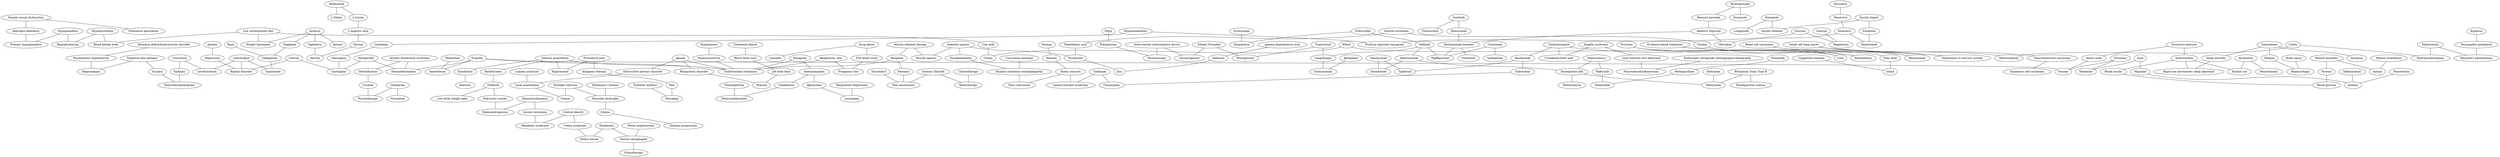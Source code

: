 strict graph layer0 {
	graph [name=layer0];
	node [label="\N"];
	747	[label=Hypothyroidism,
		src_id=178664,
		weight=0.0002475037591637818];
	1471	[label=Hypopituitarism,
		src_id=178634,
		weight=0.00024214067880025609];
	747 -- 1471	[level=1,
		weight=134.2];
	14	[label="Blood ketone body",
		level=1,
		src_id=172233,
		weight=0.0019077967078955991];
	747 -- 14	[level=1,
		weight=100.9];
	99	[label=Polyp,
		level=1,
		src_id=183789,
		weight=0.0005333674048336311];
	2777	[label=Polypectomy,
		src_id=183791,
		weight=0.0001429336741023957];
	99 -- 2777	[level=1,
		weight=143.71];
	110	[label=Midazolam,
		level=1,
		src_id=669,
		weight=0.000541975982716127];
	62	[label=Anaesthesia,
		level=1,
		src_id=170206,
		weight=0.0006670966920062927];
	110 -- 62	[level=1,
		weight=100.9];
	1042	[label=Hypogonadism,
		src_id=178597,
		weight=0.0002717529476831292];
	1042 -- 1471	[level=1,
		weight=256.06];
	1952	[label="Primary hypogonadism",
		src_id=184079,
		weight=0.00018536900576133144];
	1042 -- 1952	[level=1,
		weight=80.29];
	3484	[label=Sunitinib,
		src_id=1251,
		weight=0.00014619365088806177];
	4835	[label=Denosumab,
		src_id=5719,
		weight=0.00012194666996839021];
	3484 -- 4835	[level=1,
		weight=385.23];
	7	[label=Pitavastatin,
		level=1,
		src_id=7821,
		weight=0.0014078828408266187];
	3484 -- 7	[level=1,
		weight=375.63];
	192	[label="Intra-uterine contraceptive device",
		level=1,
		src_id=179325,
		weight=0.0005350495030549507];
	235	[label=Hysteroscopy,
		level=1,
		src_id=178691,
		weight=0.001127987778172091];
	192 -- 235	[level=1,
		weight=680.88];
	1290	[label=Levonorgestrel,
		src_id=357,
		weight=0.00026220768291672787];
	192 -- 1290	[level=1,
		weight=327.22];
	36	[label="General anaesthesia",
		level=1,
		src_id=177267,
		weight=0.0012487243809056043];
	1609	[label=Barbiturates,
		src_id=171262,
		weight=0.00030118982233764236];
	36 -- 1609	[level=1,
		weight=167.5];
	1510	[label=Extubation,
		src_id=176387,
		weight=0.00023104223786010405];
	36 -- 1510	[level=1,
		weight=231.54];
	8	[label="Endotracheal intubation",
		level=1,
		src_id=175952,
		weight=0.0029660700067151513];
	36 -- 8	[level=1,
		weight=236.06];
	902	[label=Bupivacaine,
		src_id=288,
		weight=0.000289045012379047];
	36 -- 902	[level=1,
		weight=231.54];
	219	[label="Ibritumomab tiuxetan",
		level=1,
		src_id=75,
		weight=0.0005489593038499381];
	4835 -- 219	[level=1,
		weight=400.6];
	58	[label="Treatment failure",
		level=1,
		src_id=187369,
		weight=0.0006234276661359166];
	69	[label="Blood lactic acid",
		level=1,
		src_id=172243,
		weight=0.0006881795770136929];
	58 -- 69	[level=1,
		weight=125.88];
	961	[label="Respiratory rate",
		src_id=185143,
		weight=0.0002960840929200103];
	961 -- 8	[level=1,
		weight=231.54];
	154	[label="Pregnancy test",
		src_id=184020,
		weight=0.0003908930626847476];
	961 -- 154	[level=1,
		weight=154.69];
	913	[label=Methionine,
		src_id=126,
		weight=0.00028588933607054455];
	277	[label="L-Lysine",
		src_id=116,
		weight=0.0004764052375782675];
	913 -- 277	[level=1,
		weight=364.27];
	666	[label="L-Valine",
		level=1,
		src_id=153,
		weight=0.0006020632171143106];
	913 -- 666	[level=1,
		weight=455.09];
	22	[label="Diabetes mellitus",
		level=1,
		src_id=175126,
		weight=0.0008816931859982706];
	114	[label=Neuralgia,
		src_id=181702,
		weight=0.00044865445525778236];
	22 -- 114	[level=1,
		weight=182.64];
	191	[label=Kyphosis,
		level=1,
		src_id=179643,
		weight=0.0006475076635930889];
	295	[label="Neuropathy peripheral",
		src_id=181766,
		weight=0.00025312764452300974];
	191 -- 295	[level=1,
		weight=216.17];
	51	[label=Pimecrolimus,
		level=1,
		src_id=327,
		weight=0.00092747679905103];
	3602	[label=Rofecoxib,
		src_id=520,
		weight=0.00011731472173842926];
	51 -- 3602	[level=1,
		weight=149.0];
	674	[label="Darbepoetin alfa",
		level=1,
		src_id=12,
		weight=0.0005315049695105913];
	51 -- 674	[level=1,
		weight=400.6];
	643	[label="Ethinyl Estradiol",
		src_id=963,
		weight=0.00029197118264912556];
	3624	[label=Etonogestrel,
		src_id=285,
		weight=0.00017087955237593961];
	643 -- 3624	[level=1,
		weight=443.59];
	643 -- 1290	[level=1,
		weight=148.74];
	2145	[label="Excessive exercise",
		src_id=176247,
		weight=0.000322094346434717];
	446	[label="Amino acids",
		src_id=8309,
		weight=0.00024486909369206993];
	2145 -- 446	[level=1,
		weight=275.24];
	259	[label=Acetylcholine,
		level=1,
		src_id=2951,
		weight=0.000634890939121891];
	2145 -- 259	[level=1,
		weight=452.16];
	429	[label=Acidosis,
		src_id=169637,
		weight=0.000424542515939381];
	63	[label=Vigabatrin,
		level=1,
		src_id=1064,
		weight=0.0007308523807714253];
	429 -- 63	[level=1,
		weight=273.45];
	467	[label=Tiagabine,
		src_id=892,
		weight=0.00040487335678035985];
	429 -- 467	[level=1,
		weight=182.64];
	138	[label=Ketosis,
		level=1,
		src_id=179595,
		weight=0.0005548317846352088];
	429 -- 138	[level=1,
		weight=231.54];
	279	[label="Weight decreased",
		src_id=188823,
		weight=0.0002987069737517675];
	429 -- 279	[level=1,
		weight=200.8];
	3420	[label=Nimesulide,
		src_id=4466,
		weight=0.00012066700129915585];
	3602 -- 3420	[level=1,
		weight=103.46];
	4629	[label="Alagille syndrome",
		src_id=169931,
		weight="8.252355142642772e-05"];
	2905	[label="Liver function test abnormal",
		src_id=180084,
		weight=0.00014244402158439308];
	4629 -- 2905	[level=1,
		weight=91.82];
	2476	[label="Ursodeoxycholic acid",
		src_id=1519,
		weight=0.00014573861715726504];
	4629 -- 2476	[level=1,
		weight=63.44];
	39	[label=Darunavir,
		level=1,
		src_id=1247,
		weight=0.0005902503988959882];
	2447	[label=Maraviroc,
		src_id=4557,
		weight=0.00013875594537845996];
	39 -- 2447	[level=1,
		weight=273.45];
	1	[label=Convulsion,
		level=1,
		src_id=174366,
		weight=0.0014914133970943108];
	2	[label=Epilepsy,
		level=1,
		src_id=176107,
		weight=0.001158093665565596];
	1 -- 2	[level=1,
		weight=396.74];
	40	[label=Levetiracetam,
		src_id=1186,
		weight=0.0003456160517404579];
	1 -- 40	[level=1,
		weight=132.74];
	337	[label=Alcoholism,
		src_id=169973,
		weight=0.0003291026334517091];
	136	[label=Neurotoxicity,
		level=1,
		src_id=181782,
		weight=0.0005119542707599713];
	337 -- 136	[level=1,
		weight=143.71];
	1626	[label="Alcohol use",
		src_id=169962,
		weight=0.0002558657597040696];
	337 -- 1626	[level=1,
		weight=182.64];
	230	[label="pH body fluid",
		src_id=183313,
		weight=0.000304001607753685];
	69 -- 230	[level=1,
		weight=134.2];
	1219	[label=Taurine,
		src_id=1860,
		weight=0.00016994231857871784];
	63 -- 1219	[level=1,
		weight=200.8];
	2777 -- 235	[level=1,
		weight=100.9];
	60	[label="Drug abuse",
		level=1,
		src_id=175347,
		weight=0.0007267522280016231];
	399	[label="Full blood count",
		src_id=176934,
		weight=0.0002406821228452093];
	60 -- 399	[level=1,
		weight=154.69];
	43	[label=Cannabis,
		level=1,
		src_id=240914,
		weight=0.0007002452967615758];
	60 -- 43	[level=1,
		weight=100.9];
	155	[label="Portal hypertension",
		level=1,
		src_id=183834,
		weight=0.0005527016472110888];
	1866	[label="Varices oesophageal",
		src_id=188269,
		weight=0.000289831556034854];
	155 -- 1866	[level=1,
		weight=143.71];
	21	[label=Dizziness,
		level=1,
		src_id=175317,
		weight=0.0010359105341555743];
	72	[label=Headache,
		src_id=177790,
		weight=0.0004060717314652504];
	21 -- 72	[level=1,
		weight=207.69];
	20	[label=Nausea,
		level=1,
		src_id=181546,
		weight=0.0008344175358535528];
	21 -- 20	[level=1,
		weight=132.97];
	2364	[label=Hydroquinone,
		src_id=8355,
		weight=0.00023068491975878635];
	621	[label="Benzoyl peroxide",
		src_id=8041,
		weight=0.00021779993474946573];
	2364 -- 621	[level=1,
		weight=466.29];
	638	[label=Econazole,
		level=1,
		src_id=1111,
		weight=0.000639742283120663];
	2364 -- 638	[level=1,
		weight=571.86];
	228	[label=Polymyositis,
		src_id=183780,
		weight=0.00047818735220742163];
	209	[label=Hydroxychloroquine,
		level=1,
		src_id=1543,
		weight=0.0008390112607106833];
	228 -- 209	[level=1,
		weight=621.81];
	964	[label="Raynaud's phenomenon",
		src_id=184805,
		weight=0.00017377809205901227];
	228 -- 964	[level=1,
		weight=100.9];
	222	[label=Stillbirth,
		level=1,
		src_id=186413,
		weight=0.0006284999975112089];
	1609 -- 222	[level=1,
		weight=265.44];
	152	[label="Procedural pain",
		level=1,
		src_id=184110,
		weight=0.0009127574818213229];
	206	[label="Analgesic therapy",
		src_id=170274,
		weight=0.000498488260290171];
	152 -- 206	[level=1,
		weight=357.79];
	152 -- 902	[level=1,
		weight=231.54];
	166	[label=Aura,
		src_id=171120,
		weight=0.0003056380812108006];
	166 -- 72	[level=1,
		weight=200.8];
	88	[label=Migraine,
		src_id=180996,
		weight=0.000411022915392734];
	166 -- 88	[level=1,
		weight=194.36];
	900	[label=Clobazam,
		src_id=339,
		weight=0.0002199591758406743];
	70	[label=Clonazepam,
		level=1,
		src_id=1052,
		weight=0.0006715344741464272];
	900 -- 70	[level=1,
		weight=200.8];
	384	[label="Lennox-Gastaut syndrome",
		src_id=179861,
		weight=0.000304071848224573];
	900 -- 384	[level=1,
		weight=167.5];
	457	[label=Cholestyramine,
		src_id=1374,
		weight=0.00030033650508549817];
	1837	[label=Basiliximab,
		src_id=72,
		weight=0.00018758104483879227];
	457 -- 1837	[level=1,
		weight=100.9];
	1396	[label=Paracentesis,
		src_id=182774,
		weight=0.00015176052168613556];
	457 -- 1396	[level=1,
		weight=84.25];
	457 -- 2476	[level=1,
		weight=100.9];
	543	[label="Low birth weight baby",
		level=1,
		src_id=180135,
		weight=0.0006785934607492133];
	222 -- 543	[level=1,
		weight=375.63];
	372	[label="Polycystic ovaries",
		src_id=183761,
		weight=0.0003337054515846583];
	222 -- 372	[level=1,
		weight=135.48];
	1187	[label="Inositol nicotinate",
		src_id=7903,
		weight=0.0004615402970516404];
	859	[label="Pantothenic acid",
		level=1,
		src_id=1701,
		weight=0.0005698337503530614];
	1187 -- 859	[level=1,
		weight=516.97];
	2589	[label=Choline,
		src_id=115,
		weight=0.0003301661511252704];
	1187 -- 2589	[level=1,
		weight=474.21];
	214	[label=Flutamide,
		level=1,
		src_id=488,
		weight=0.0005392818710564831];
	3418	[label=Methapyrilene,
		src_id=4541,
		weight=0.00015383834644122215];
	214 -- 3418	[level=1,
		weight=125.88];
	1082	[label=Duodenitis,
		src_id=175453,
		weight=0.0003411666109689054];
	1082 -- 1866	[level=1,
		weight=143.71];
	390	[label="Hiatus hernia",
		src_id=178127,
		weight=0.0003790740929652891];
	1082 -- 390	[level=1,
		weight=143.71];
	748	[label=Hypometabolism,
		src_id=178611,
		weight=0.0002634160979372631];
	709	[label="Positron emission tomogram",
		src_id=183853,
		weight=0.0002448788140288105];
	748 -- 709	[level=1,
		weight=197.61];
	908	[label=Carbidopa,
		src_id=181,
		weight=0.0003763662436041836];
	748 -- 908	[level=1,
		weight=223.0];
	64	[label="Adefovir Dipivoxil",
		level=1,
		src_id=704,
		weight=0.0005573308655019807];
	621 -- 64	[level=1,
		weight=100.9];
	26	[label=Chemotherapy,
		level=1,
		src_id=173517,
		weight=0.0013425090234846582];
	1941	[label=Radiotherapy,
		src_id=184752,
		weight=0.00019775679093131404];
	26 -- 1941	[level=1,
		weight=297.33];
	37	[label=Discomfort,
		level=1,
		src_id=175264,
		weight=0.000955005330541447];
	520	[label="Pain assessment",
		src_id=182631,
		weight=0.00031382712576197297];
	37 -- 520	[level=1,
		weight=215.07];
	105	[label="Attention deficit/hyperactivity disorder",
		level=1,
		src_id=171101,
		weight=0.0005284867026139439];
	968	[label="Psychomotor hyperactivity",
		src_id=184442,
		weight=0.00019318285326642797];
	105 -- 968	[level=1,
		weight=105.11];
	3418 -- 3420	[level=1,
		weight=80.92];
	167	[label=Apnoea,
		level=1,
		src_id=170739,
		weight=0.0005624076422048548];
	526	[label="Obstructive airways disorder",
		src_id=181997,
		weight=0.000297239782479695];
	167 -- 526	[level=1,
		weight=182.64];
	167 -- 8	[level=1,
		weight=188.31];
	1931	[label="Respiratory disorder",
		src_id=185130,
		weight=0.00016767502338841165];
	167 -- 1931	[level=1,
		weight=200.8];
	3598	[label=Doxapram,
		src_id=548,
		weight=0.00015074467219267494];
	18	[label=Acetaminophen,
		level=1,
		src_id=307,
		weight=0.0011702122737312882];
	3598 -- 18	[level=1,
		weight=134.2];
	3598 -- 8	[level=1,
		weight=200.8];
	1252	[label=Guaifenesin,
		src_id=860,
		weight=0.00024722548937474435];
	18 -- 1252	[level=1,
		weight=134.2];
	215	[label=Alprazolam,
		src_id=393,
		weight=0.0002944208289397098];
	18 -- 215	[level=1,
		weight=118.53];
	1986	[label=Pancreaticoduodenectomy,
		src_id=182721,
		weight=0.000153247297884743];
	2905 -- 1986	[level=1,
		weight=91.82];
	299	[label="Multiple sclerosis",
		src_id=181221,
		weight=0.0003888477811896232];
	232	[label="Muscular dystrophy",
		src_id=181277,
		weight=0.000383648068055522];
	299 -- 232	[level=1,
		weight=181.67];
	113	[label=Tremor,
		src_id=187373,
		weight=0.00036098829842605705];
	299 -- 113	[level=1,
		weight=167.5];
	163	[label="Convulsion neonatal",
		level=1,
		src_id=174368,
		weight=0.0006191865691639976];
	746	[label="Hypoxic-ischaemic encephalopathy",
		src_id=178679,
		weight=0.00031753716019821];
	163 -- 746	[level=1,
		weight=157.13];
	347	[label=Lithium,
		src_id=1316,
		weight=0.00026646793198477196];
	165	[label="Bipolar disorder",
		src_id=171758,
		weight=0.0003807807159114793];
	347 -- 165	[level=1,
		weight=274.3];
	109	[label=Quetiapine,
		src_id=1208,
		weight=0.0004495141771702923];
	347 -- 109	[level=1,
		weight=173.24];
	4343	[label="Female sexual dysfunction",
		src_id=176646,
		weight="7.638704080813904e-05"];
	3229	[label="Androgen deficiency",
		src_id=170304,
		weight=0.00015934859257751992];
	4343 -- 3229	[level=1,
		weight=91.82];
	153	[label="Premature ejaculation",
		level=1,
		src_id=184039,
		weight=0.0005297549320465678];
	4343 -- 153	[level=1,
		weight=77.85];
	2694	[label="Small cell lung cancer",
		src_id=186033,
		weight=0.00014847892917421937];
	2840	[label="Neuroendocrine carcinoma",
		src_id=181723,
		weight=0.00011752023065567342];
	2694 -- 2840	[level=1,
		weight=100.9];
	4118	[label="Metastases to nervous system",
		src_id=180874,
		weight="9.169412978344071e-05"];
	2694 -- 4118	[level=1,
		weight=84.25];
	602	[label="Alcohol withdrawal syndrome",
		src_id=169963,
		weight=0.0004749960878900873];
	572	[label=Detoxification,
		src_id=175066,
		weight=0.0003129328040235422];
	602 -- 572	[level=1,
		weight=154.69];
	650	[label=Dexmedetomidine,
		src_id=620,
		weight=0.00038216653861905195];
	602 -- 650	[level=1,
		weight=250.75];
	3	[label=Entecavir,
		level=1,
		src_id=431,
		weight=0.0022958742536426267];
	2447 -- 3	[level=1,
		weight=273.45];
	381	[label="Muscle relaxant therapy",
		src_id=181266,
		weight=0.00031455629566286996];
	82	[label="Muscle spasms",
		level=1,
		src_id=181270,
		weight=0.0005106338015396173];
	381 -- 82	[level=1,
		weight=200.8];
	176	[label=Morphine,
		src_id=286,
		weight=0.00044867051853340423];
	381 -- 176	[level=1,
		weight=200.8];
	662	[label=Citalopram,
		src_id=206,
		weight=0.00029109728844455484];
	25	[label=Fluoxetine,
		level=1,
		src_id=461,
		weight=0.0011343112586195603];
	662 -- 25	[level=1,
		weight=334.0];
	182	[label=Psychotherapy,
		src_id=184451,
		weight=0.00046835684147581564];
	662 -- 182	[level=1,
		weight=182.64];
	45	[label=Inflammation,
		level=1,
		src_id=178993,
		weight=0.0005543303136671162];
	145	[label=Asthma,
		level=1,
		src_id=171037,
		weight=0.0005122049742305438];
	45 -- 145	[level=1,
		weight=191.29];
	67	[label=Somnolence,
		src_id=186129,
		weight=0.0004291893720459681];
	180	[label="Sleep disorder",
		src_id=186000,
		weight=0.00032804415427693014];
	67 -- 180	[level=1,
		weight=229.34];
	85	[label=Fatigue,
		src_id=176597,
		weight=0.0003415283106014561];
	67 -- 85	[level=1,
		weight=185.03];
	44	[label=Insomnia,
		level=1,
		src_id=179162,
		weight=0.0006950767241049281];
	67 -- 44	[level=1,
		weight=219.53];
	1841	[label=Omalizumab,
		src_id=42,
		weight=0.00035044625359732394];
	75	[label=Tipifarnib,
		level=1,
		src_id=4671,
		weight=0.0008081085517733748];
	1841 -- 75	[level=1,
		weight=445.0];
	1238	[label=Dutasteride,
		src_id=1110,
		weight=0.00034273607192303996];
	1841 -- 1238	[level=1,
		weight=500.5];
	30	[label=Hypotension,
		level=1,
		src_id=178653,
		weight=0.0011207352721610269];
	13	[label=Hypersensitivity,
		level=1,
		src_id=178510,
		weight=0.001816172448834386];
	30 -- 13	[level=1,
		weight=223.0];
	1431	[label="Mental disability",
		src_id=180779,
		weight=0.00014752517586242404];
	10	[label=Pyrexia,
		level=1,
		src_id=184658,
		weight=0.0022200896842992845];
	1431 -- 10	[level=1,
		weight=167.5];
	61	[label=Autism,
		src_id=171128,
		weight=0.0004494594521481117];
	1431 -- 61	[level=1,
		weight=97.3];
	1025	[label="Low carbohydrate diet",
		src_id=180136,
		weight=0.0004605297511098071];
	836	[label="Cow milk",
		src_id=8613,
		weight=0.00028827731983156936];
	1025 -- 836	[level=1,
		weight=267.4];
	1025 -- 14	[level=1,
		weight=282.77];
	1025 -- 279	[level=1,
		weight=182.64];
	669	[label="L-Aspartic Acid",
		src_id=120,
		weight=0.00029054416747288663];
	277 -- 669	[level=1,
		weight=300.7];
	1936	[label="Renal cell carcinoma",
		src_id=185018,
		weight=0.0001707245413337064];
	5041	[label=Benzonatate,
		src_id=854,
		weight="8.340107267603787e-05"];
	1936 -- 5041	[level=1,
		weight=84.25];
	1936 -- 4118	[level=1,
		weight=91.82];
	706	[label="Rapid eye movements sleep abnormal",
		src_id=184785,
		weight=0.0003171356409042116];
	180 -- 706	[level=1,
		weight=134.2];
	269	[label=Phenylephrine,
		level=1,
		src_id=377,
		weight=0.000563356279589488];
	268	[label=Dextromethorphan,
		level=1,
		src_id=501,
		weight=0.0005927385032700401];
	269 -- 268	[level=1,
		weight=554.5];
	172	[label=Gabapentin,
		src_id=982,
		weight=0.0005049320663625765];
	467 -- 172	[level=1,
		weight=198.94];
	12	[label=Eletriptan,
		level=1,
		src_id=207,
		weight=0.001101772476619518];
	914	[label=Efalizumab,
		src_id=90,
		weight=0.0003455121563629616];
	12 -- 914	[level=1,
		weight=400.6];
	1047	[label=Hyperinsulinaemia,
		src_id=178466,
		weight=0.0002689337540645317];
	2967	[label=Hyperandrogenism,
		src_id=178421,
		weight=0.0002553877394845785];
	1047 -- 2967	[level=1,
		weight=127.46];
	386	[label="Insulin resistance",
		src_id=179186,
		weight=0.0003567633595937167];
	1047 -- 386	[level=1,
		weight=161.76];
	11	[label=Pain,
		src_id=182630,
		weight=0.000491034499051088];
	206 -- 11	[level=1,
		weight=213.25];
	464	[label=Tolterodine,
		src_id=1021,
		weight=0.0003415623675093124];
	1837 -- 464	[level=1,
		weight=167.5];
	1837 -- 75	[level=1,
		weight=167.5];
	130	[label=Enfuvirtide,
		level=1,
		src_id=102,
		weight=0.0006562705883880605];
	660	[label=Gefitinib,
		level=1,
		src_id=308,
		weight=0.0005383733162027506];
	130 -- 660	[level=1,
		weight=526.79];
	4851	[label=Idraparinux,
		src_id=5585,
		weight="7.609237938904759e-05"];
	130 -- 4851	[level=1,
		weight=182.64];
	76	[label="gamma-Aminobutyric acid",
		level=1,
		src_id=2399,
		weight=0.000603816203443596];
	344	[label=Selenium,
		src_id=9080,
		weight=0.0003616593349791663];
	76 -- 344	[level=1,
		weight=167.5];
	15	[label=Infection,
		level=1,
		src_id=178954,
		weight=0.0012917527731238355];
	1510 -- 15	[level=1,
		weight=177.29];
	194	[label="Infantile spasms",
		src_id=178941,
		weight=0.0005035302838668041];
	194 -- 82	[level=1,
		weight=138.79];
	238	[label=Encephalopathy,
		src_id=175833,
		weight=0.0004049595899604118];
	194 -- 238	[level=1,
		weight=162.13];
	218	[label=Pyridoxine,
		level=1,
		src_id=156,
		weight=0.0005962028046783525];
	194 -- 218	[level=1,
		weight=177.29];
	2485	[label="Insulin Aspart",
		src_id=1280,
		weight=0.00021320551106064837];
	56	[label=Sorafenib,
		level=1,
		src_id=387,
		weight=0.0005866867506238722];
	2485 -- 56	[level=1,
		weight=500.5];
	32	[label="Insulin Detemir",
		level=1,
		src_id=1281,
		weight=0.0007640697634665035];
	2485 -- 32	[level=1,
		weight=500.5];
	115	[label=Mumps,
		level=1,
		src_id=181227,
		weight=0.0006957656578133097];
	538	[label=Measles,
		src_id=180606,
		weight=0.00032136282550182803];
	115 -- 538	[level=1,
		weight=112.0];
	34	[label=Hypoxia,
		level=1,
		src_id=178678,
		weight=0.0009980073700937649];
	230 -- 34	[level=1,
		weight=134.2];
	88 -- 145	[level=1,
		weight=250.75];
	64 -- 219	[level=1,
		weight=545.91];
	627	[label=Clevudine,
		src_id=5745,
		weight=0.00040021192736947096];
	64 -- 627	[level=1,
		weight=600.4];
	208	[label="Sodium Chloride",
		src_id=8096,
		weight=0.00044155697344112085];
	208 -- 1941	[level=1,
		weight=154.69];
	208 -- 520	[level=1,
		weight=200.8];
	225	[label=Sclerotherapy,
		level=1,
		src_id=185617,
		weight=0.0006233791825313515];
	1866 -- 225	[level=1,
		weight=467.2];
	87	[label="Parkinson's disease",
		level=1,
		src_id=182898,
		weight=0.000571920035009208];
	87 -- 232	[level=1,
		weight=149.79];
	915	[label=Alemtuzumab,
		src_id=82,
		weight=0.0004898633236719767];
	660 -- 915	[level=1,
		weight=520.48];
	111	[label=Caspofungin,
		level=1,
		src_id=507,
		weight=0.0007240197218343078];
	660 -- 111	[level=1,
		weight=526.79];
	220	[label=Pegfilgrastim,
		level=1,
		src_id=19,
		weight=0.0007400238987361521];
	660 -- 220	[level=1,
		weight=600.4];
	54	[label=Eculizumab,
		level=1,
		src_id=1241,
		weight=0.0006394918402810287];
	54 -- 4851	[level=1,
		weight=200.8];
	446 -- 20	[level=1,
		weight=143.71];
	35	[label=Rash,
		level=1,
		src_id=184786,
		weight=0.0006328401086962194];
	35 -- 172	[level=1,
		weight=173.24];
	3618	[label=Treprostinil,
		src_id=364,
		weight=0.00015650572806718887];
	3618 -- 111	[level=1,
		weight=334.0];
	3618 -- 3624	[level=1,
		weight=200.8];
	915 -- 674	[level=1,
		weight=480.52];
	915 -- 1238	[level=1,
		weight=455.09];
	16	[label=Electroencephalogram,
		level=1,
		src_id=175720,
		weight=0.0007517507294296713];
	2 -- 16	[level=1,
		weight=188.44];
	1252 -- 268	[level=1,
		weight=338.11];
	66	[label=Topiramate,
		src_id=264,
		weight=0.0004606091458321802];
	172 -- 66	[level=1,
		weight=146.82];
	77	[label=Aprepitant,
		level=1,
		src_id=659,
		weight=0.0006178451975698707];
	672	[label=Tositumomab,
		src_id=77,
		weight=0.0003266421397551695];
	77 -- 672	[level=1,
		weight=334.0];
	840	[label=Casein,
		src_id=8589,
		weight=0.0002351111394537967];
	836 -- 840	[level=1,
		weight=334.0];
	2207	[label="Central obesity",
		src_id=173318,
		weight=0.0001797687327460041];
	4457	[label="Cohen syndrome",
		src_id=173891,
		weight=0.00012248175933382666];
	2207 -- 4457	[level=1,
		weight=125.88];
	536	[label="Metabolic syndrome",
		src_id=180825,
		weight=0.00025576311495230624];
	2207 -- 536	[level=1,
		weight=125.88];
	2146	[label="Evidence based treatment",
		src_id=176236,
		weight=0.00012243931234898718];
	2146 -- 1396	[level=1,
		weight=100.9];
	2146 -- 5041	[level=1,
		weight=100.9];
	147	[label=Glucose,
		src_id=8280,
		weight=0.00039269942305931755];
	147 -- 709	[level=1,
		weight=120.88];
	170	[label=Magnesium,
		src_id=1330,
		weight=0.00037373822794847664];
	147 -- 170	[level=1,
		weight=167.5];
	464 -- 70	[level=1,
		weight=143.71];
	65	[label=Pemetrexed,
		level=1,
		src_id=629,
		weight=0.000907526626246892];
	3 -- 65	[level=1,
		weight=467.2];
	3 -- 627	[level=1,
		weight=545.91];
	68	[label="Mental retardation",
		level=1,
		src_id=180783,
		weight=0.0005771641402981718];
	68 -- 61	[level=1,
		weight=115.36];
	3229 -- 1952	[level=1,
		weight=154.69];
	238 -- 746	[level=1,
		weight=167.5];
	24	[label=Anxiety,
		level=1,
		src_id=170661,
		weight=0.0005151395855467996];
	38	[label=Depression,
		src_id=175023,
		weight=0.0003863218802313167];
	24 -- 38	[level=1,
		weight=348.75];
	178	[label="Temporal lobe epilepsy",
		src_id=186743,
		weight=0.0003673706521527661];
	6	[label=Surgery,
		level=1,
		src_id=186589,
		weight=0.0006746068806396006];
	178 -- 6	[level=1,
		weight=119.8];
	86	[label=Hippocampus,
		src_id=240385,
		weight=0.0004221524351685814];
	178 -- 86	[level=1,
		weight=103.95];
	859 -- 218	[level=1,
		weight=927.0];
	55	[label=Telithromycin,
		level=1,
		src_id=962,
		weight=0.0008744693749667707];
	674 -- 55	[level=1,
		weight=474.21];
	674 -- 914	[level=1,
		weight=474.21];
	4457 -- 390	[level=1,
		weight=143.71];
	590	[label="Blood glucose",
		src_id=172153,
		weight=0.00025119396567084736];
	10 -- 590	[level=1,
		weight=167.5];
	23	[label=Haemorrhage,
		level=1,
		src_id=177684,
		weight=0.0011489410674796322];
	85 -- 23	[level=1,
		weight=131.3];
	579	[label=Colitis,
		src_id=173903,
		weight=0.000293954857438385];
	579 -- 209	[level=1,
		weight=281.25];
	877	[label=Metronidazole,
		src_id=902,
		weight=0.0003538120685788866];
	579 -- 877	[level=1,
		weight=308.38];
	108	[label=Zinc,
		src_id=1526,
		weight=0.000466022236986854];
	344 -- 108	[level=1,
		weight=220.96];
	295 -- 964	[level=1,
		weight=83.71];
	6 -- 16	[level=1,
		weight=129.61];
	345	[label=Wheat,
		src_id=8648,
		weight=0.000337640982103393];
	345 -- 840	[level=1,
		weight=147.41];
	255	[label=Corn,
		src_id=8641,
		weight=0.0003196626884171225];
	345 -- 255	[level=1,
		weight=135.7];
	217	[label=Lorazepam,
		src_id=177,
		weight=0.00033695437838894305];
	215 -- 217	[level=1,
		weight=104.1];
	13 -- 8	[level=1,
		weight=177.29];
	667	[label="Folic Acid",
		src_id=150,
		weight=0.0003160152297731008];
	2589 -- 667	[level=1,
		weight=154.69];
	4	[label=Vorinostat,
		level=1,
		src_id=2413,
		weight=0.001465998426312485];
	219 -- 4	[level=1,
		weight=385.23];
	219 -- 220	[level=1,
		weight=467.2];
	56 -- 65	[level=1,
		weight=500.5];
	200	[label="Endoscopic retrograde cholangiopancreatography",
		level=1,
		src_id=175919,
		weight=0.0005873866738726844];
	200 -- 1986	[level=1,
		weight=112.0];
	27	[label=Lamotrigine,
		level=1,
		src_id=542,
		weight=0.000566509036161363];
	27 -- 40	[level=1,
		weight=149.87];
	27 -- 165	[level=1,
		weight=177.86];
	27 -- 66	[level=1,
		weight=154.42];
	57	[label="Respiratory depression",
		level=1,
		src_id=185127,
		weight=0.0008829428652103677];
	57 -- 217	[level=1,
		weight=149.0];
	197	[label=Glioma,
		src_id=177386,
		weight=0.0003834337009047795];
	232 -- 197	[level=1,
		weight=173.9];
	71	[label=Propofol,
		level=1,
		src_id=804,
		weight=0.000955956019496262];
	71 -- 8	[level=1,
		weight=313.19];
	71 -- 62	[level=1,
		weight=250.75];
	71 -- 650	[level=1,
		weight=286.43];
	71 -- 20	[level=1,
		weight=200.8];
	218 -- 108	[level=1,
		weight=300.7];
	95	[label=Exenatide,
		src_id=1259,
		weight=0.00041711122198186584];
	19	[label=Liraglutide,
		level=1,
		src_id=5726,
		weight=0.0006120184434454885];
	95 -- 19	[level=1,
		weight=267.4];
	95 -- 32	[level=1,
		weight=385.23];
	122	[label="Blood insulin",
		src_id=172218,
		weight=0.000308889632089204];
	259 -- 122	[level=1,
		weight=148.74];
	259 -- 706	[level=1,
		weight=176.75];
	259 -- 1626	[level=1,
		weight=352.5];
	11 -- 114	[level=1,
		weight=197.45];
	234	[label="Local anaesthesia",
		src_id=180103,
		weight=0.0004708194215207977];
	526 -- 234	[level=1,
		weight=200.8];
	122 -- 590	[level=1,
		weight=125.53];
	132	[label="Tonic convulsion",
		src_id=187142,
		weight=0.00039004245459668175];
	746 -- 132	[level=1,
		weight=182.64];
	111 -- 672	[level=1,
		weight=500.5];
	399 -- 154	[level=1,
		weight=154.69];
	176 -- 8	[level=1,
		weight=231.54];
	468	[label=Fentanyl,
		src_id=799,
		weight=0.0004304499070640879];
	176 -- 468	[level=1,
		weight=400.6];
	455	[label=Fructose,
		src_id=3934,
		weight=0.00030086341604457467];
	455 -- 255	[level=1,
		weight=180.07];
	455 -- 877	[level=1,
		weight=138.79];
	84	[label=Infant,
		src_id=178934,
		weight=0.00041071897981662954];
	667 -- 84	[level=1,
		weight=167.5];
	912	[label=Glycine,
		src_id=137,
		weight=0.0002617352273012198];
	669 -- 912	[level=1,
		weight=273.45];
	47	[label="Brain injury",
		level=1,
		src_id=172600,
		weight=0.0005921213643844595];
	47 -- 23	[level=1,
		weight=158.74];
	5	[label="Botulinum Toxin Type B",
		level=1,
		src_id=41,
		weight=0.0017680976760879523];
	5 -- 914	[level=1,
		weight=400.6];
	9	[label="Fondaparinux sodium",
		level=1,
		src_id=556,
		weight=0.0016358911710639495];
	5 -- 9	[level=1,
		weight=538.92];
	185	[label=Pancreatitis,
		level=1,
		src_id=182725,
		weight=0.0005622244130630202];
	185 -- 145	[level=1,
		weight=414.71];
	118	[label="Disease progression",
		level=1,
		src_id=175268,
		weight=0.0006497807957963368];
	197 -- 118	[level=1,
		weight=118.53];
	46	[label="Lumbar puncture",
		level=1,
		src_id=180161,
		weight=0.000773668670613315];
	46 -- 234	[level=1,
		weight=308.38];
	372 -- 2967	[level=1,
		weight=261.3];
	173	[label=Haloperidol,
		src_id=491,
		weight=0.0004244866691308334];
	173 -- 650	[level=1,
		weight=182.64];
	173 -- 109	[level=1,
		weight=200.8];
	1931 -- 34	[level=1,
		weight=200.8];
	131	[label=Cetuximab,
		level=1,
		src_id=2,
		weight=0.0006035146533305115];
	49	[label=Ixabepilone,
		level=1,
		src_id=4567,
		weight=0.0005922016212927544];
	131 -- 49	[level=1,
		weight=429.14];
	131 -- 220	[level=1,
		weight=471.12];
	129	[label=Cocaine,
		src_id=893,
		weight=0.00047994665246316176];
	572 -- 129	[level=1,
		weight=154.69];
	144	[label="Atonic seizures",
		level=1,
		src_id=171063,
		weight=0.0005428231945762748];
	538 -- 144	[level=1,
		weight=100.9];
	223	[label="Squamous cell carcinoma",
		level=1,
		src_id=186342,
		weight=0.0005212538485847697];
	2840 -- 223	[level=1,
		weight=63.44];
	38 -- 165	[level=1,
		weight=157.09];
	968 -- 86	[level=1,
		weight=114.52];
	28	[label=Olanzapine,
		level=1,
		src_id=324,
		weight=0.0010343891903977908];
	908 -- 28	[level=1,
		weight=231.54];
	468 -- 520	[level=1,
		weight=250.75];
	144 -- 132	[level=1,
		weight=166.76];
	144 -- 384	[level=1,
		weight=153.47];
	31	[label=Calcium,
		level=1,
		src_id=1327,
		weight=0.0007644880214358956];
	31 -- 170	[level=1,
		weight=175.73];
	28 -- 109	[level=1,
		weight=294.33];
	386 -- 536	[level=1,
		weight=173.24];
	912 -- 1219	[level=1,
		weight=107.88];
	53	[label="Congenital anomaly",
		level=1,
		src_id=174082,
		weight=0.0007826382121394186];
	53 -- 84	[level=1,
		weight=112.0];
	129 -- 182	[level=1,
		weight=231.54];
	234 -- 113	[level=1,
		weight=167.5];
}

